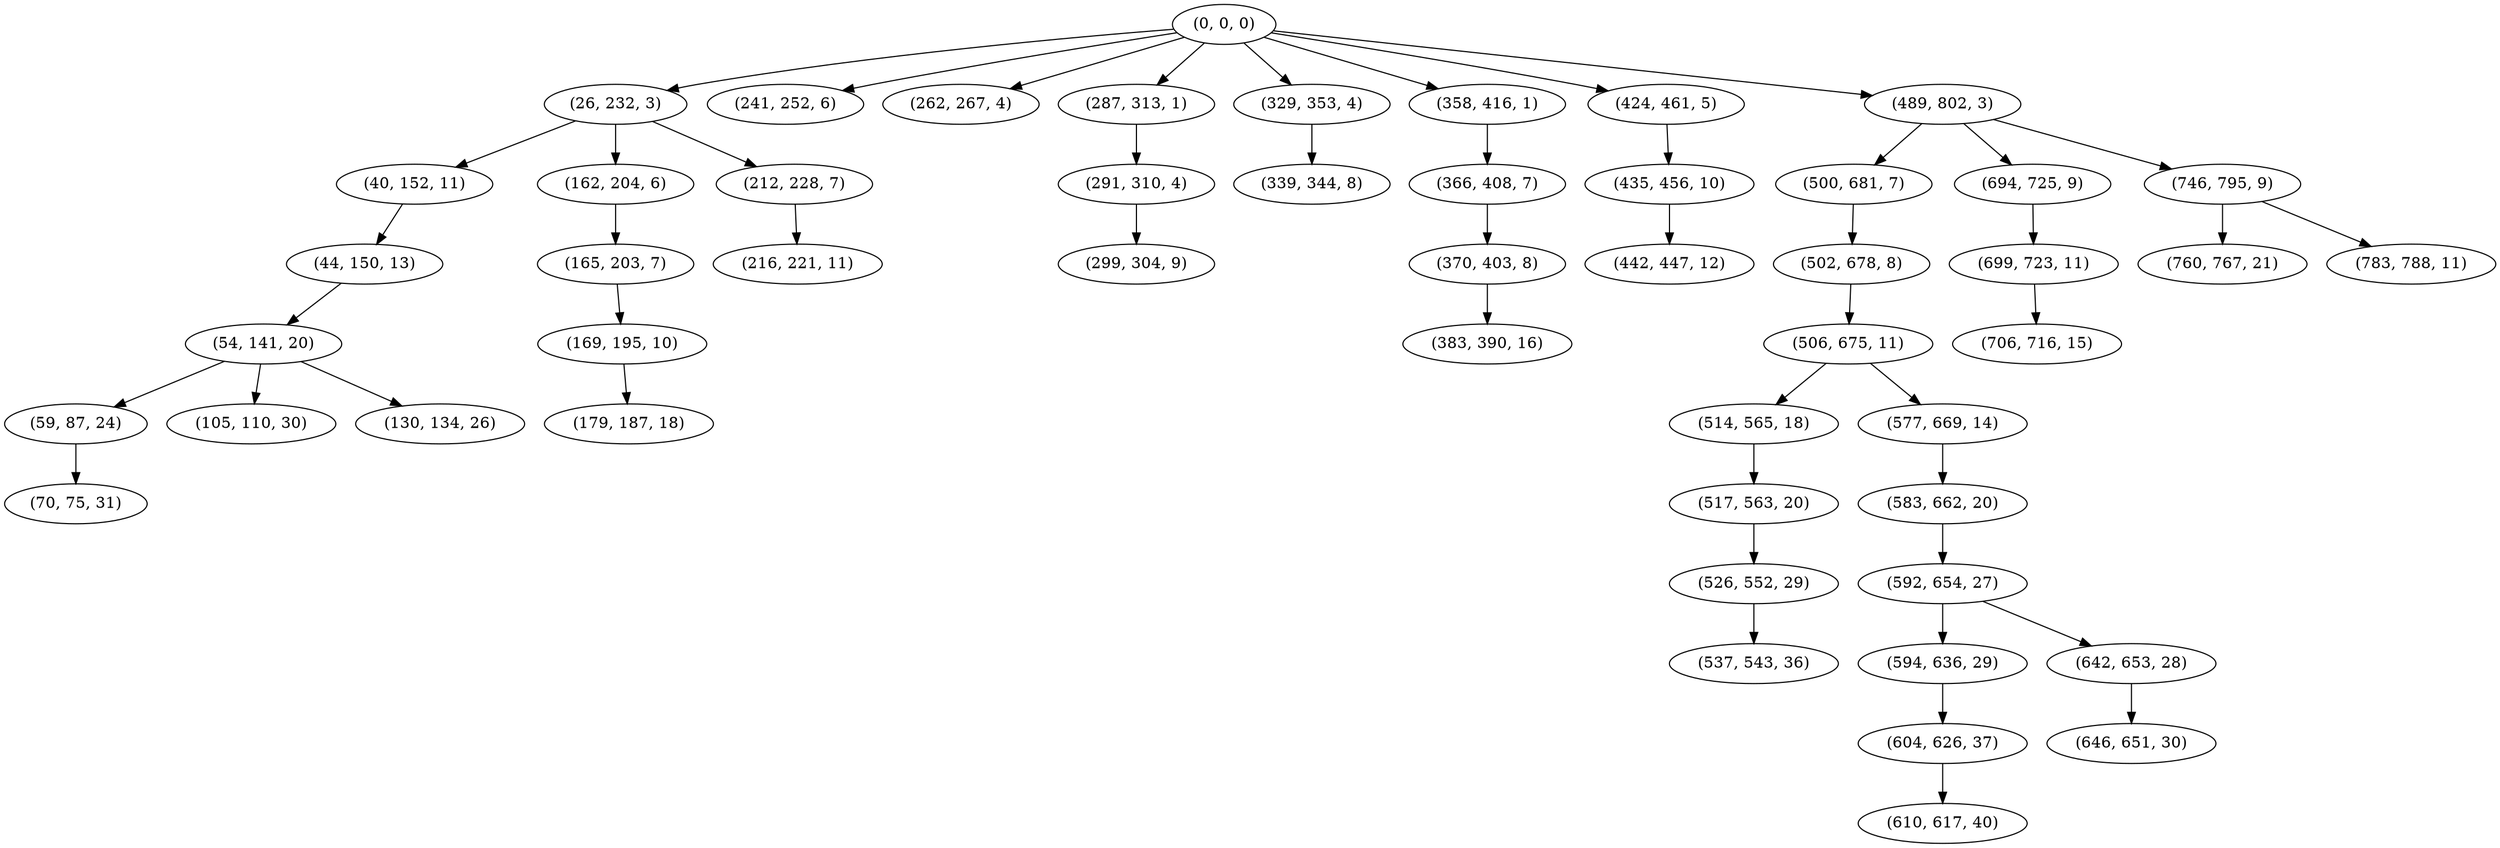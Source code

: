 digraph tree {
    "(0, 0, 0)";
    "(26, 232, 3)";
    "(40, 152, 11)";
    "(44, 150, 13)";
    "(54, 141, 20)";
    "(59, 87, 24)";
    "(70, 75, 31)";
    "(105, 110, 30)";
    "(130, 134, 26)";
    "(162, 204, 6)";
    "(165, 203, 7)";
    "(169, 195, 10)";
    "(179, 187, 18)";
    "(212, 228, 7)";
    "(216, 221, 11)";
    "(241, 252, 6)";
    "(262, 267, 4)";
    "(287, 313, 1)";
    "(291, 310, 4)";
    "(299, 304, 9)";
    "(329, 353, 4)";
    "(339, 344, 8)";
    "(358, 416, 1)";
    "(366, 408, 7)";
    "(370, 403, 8)";
    "(383, 390, 16)";
    "(424, 461, 5)";
    "(435, 456, 10)";
    "(442, 447, 12)";
    "(489, 802, 3)";
    "(500, 681, 7)";
    "(502, 678, 8)";
    "(506, 675, 11)";
    "(514, 565, 18)";
    "(517, 563, 20)";
    "(526, 552, 29)";
    "(537, 543, 36)";
    "(577, 669, 14)";
    "(583, 662, 20)";
    "(592, 654, 27)";
    "(594, 636, 29)";
    "(604, 626, 37)";
    "(610, 617, 40)";
    "(642, 653, 28)";
    "(646, 651, 30)";
    "(694, 725, 9)";
    "(699, 723, 11)";
    "(706, 716, 15)";
    "(746, 795, 9)";
    "(760, 767, 21)";
    "(783, 788, 11)";
    "(0, 0, 0)" -> "(26, 232, 3)";
    "(0, 0, 0)" -> "(241, 252, 6)";
    "(0, 0, 0)" -> "(262, 267, 4)";
    "(0, 0, 0)" -> "(287, 313, 1)";
    "(0, 0, 0)" -> "(329, 353, 4)";
    "(0, 0, 0)" -> "(358, 416, 1)";
    "(0, 0, 0)" -> "(424, 461, 5)";
    "(0, 0, 0)" -> "(489, 802, 3)";
    "(26, 232, 3)" -> "(40, 152, 11)";
    "(26, 232, 3)" -> "(162, 204, 6)";
    "(26, 232, 3)" -> "(212, 228, 7)";
    "(40, 152, 11)" -> "(44, 150, 13)";
    "(44, 150, 13)" -> "(54, 141, 20)";
    "(54, 141, 20)" -> "(59, 87, 24)";
    "(54, 141, 20)" -> "(105, 110, 30)";
    "(54, 141, 20)" -> "(130, 134, 26)";
    "(59, 87, 24)" -> "(70, 75, 31)";
    "(162, 204, 6)" -> "(165, 203, 7)";
    "(165, 203, 7)" -> "(169, 195, 10)";
    "(169, 195, 10)" -> "(179, 187, 18)";
    "(212, 228, 7)" -> "(216, 221, 11)";
    "(287, 313, 1)" -> "(291, 310, 4)";
    "(291, 310, 4)" -> "(299, 304, 9)";
    "(329, 353, 4)" -> "(339, 344, 8)";
    "(358, 416, 1)" -> "(366, 408, 7)";
    "(366, 408, 7)" -> "(370, 403, 8)";
    "(370, 403, 8)" -> "(383, 390, 16)";
    "(424, 461, 5)" -> "(435, 456, 10)";
    "(435, 456, 10)" -> "(442, 447, 12)";
    "(489, 802, 3)" -> "(500, 681, 7)";
    "(489, 802, 3)" -> "(694, 725, 9)";
    "(489, 802, 3)" -> "(746, 795, 9)";
    "(500, 681, 7)" -> "(502, 678, 8)";
    "(502, 678, 8)" -> "(506, 675, 11)";
    "(506, 675, 11)" -> "(514, 565, 18)";
    "(506, 675, 11)" -> "(577, 669, 14)";
    "(514, 565, 18)" -> "(517, 563, 20)";
    "(517, 563, 20)" -> "(526, 552, 29)";
    "(526, 552, 29)" -> "(537, 543, 36)";
    "(577, 669, 14)" -> "(583, 662, 20)";
    "(583, 662, 20)" -> "(592, 654, 27)";
    "(592, 654, 27)" -> "(594, 636, 29)";
    "(592, 654, 27)" -> "(642, 653, 28)";
    "(594, 636, 29)" -> "(604, 626, 37)";
    "(604, 626, 37)" -> "(610, 617, 40)";
    "(642, 653, 28)" -> "(646, 651, 30)";
    "(694, 725, 9)" -> "(699, 723, 11)";
    "(699, 723, 11)" -> "(706, 716, 15)";
    "(746, 795, 9)" -> "(760, 767, 21)";
    "(746, 795, 9)" -> "(783, 788, 11)";
}
